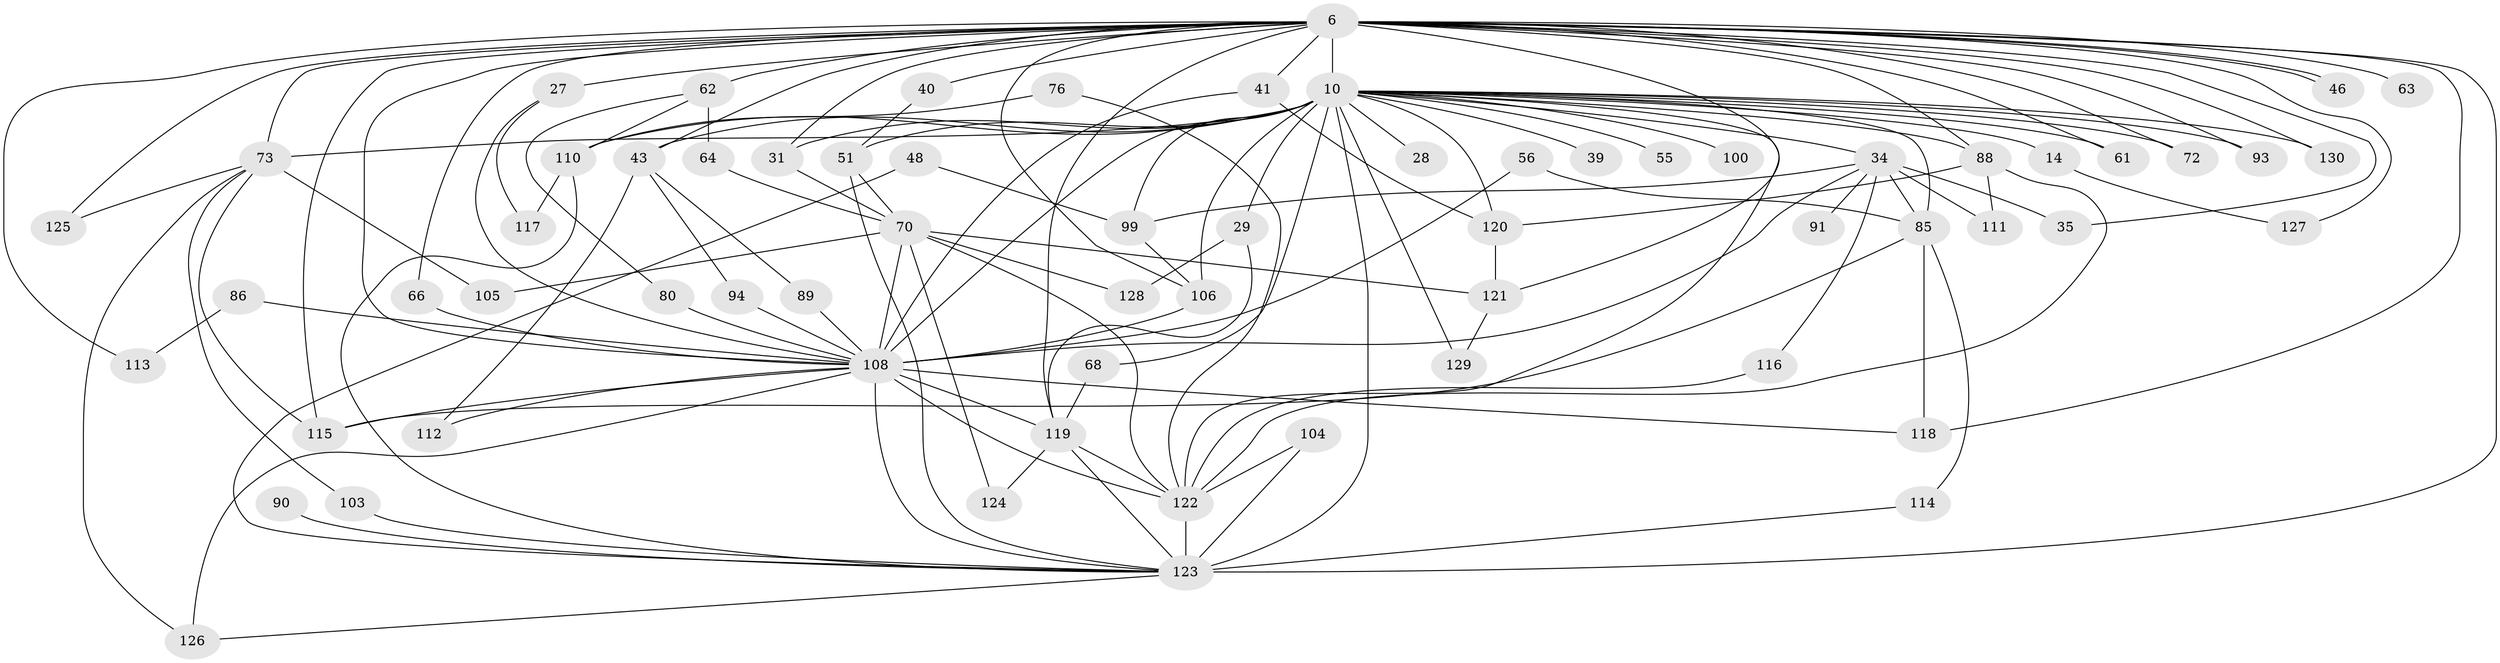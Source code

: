 // original degree distribution, {20: 0.007692307692307693, 25: 0.007692307692307693, 21: 0.007692307692307693, 23: 0.015384615384615385, 16: 0.007692307692307693, 28: 0.007692307692307693, 17: 0.007692307692307693, 24: 0.007692307692307693, 22: 0.007692307692307693, 5: 0.046153846153846156, 4: 0.13076923076923078, 3: 0.17692307692307693, 7: 0.015384615384615385, 6: 0.015384615384615385, 8: 0.023076923076923078, 2: 0.5153846153846153}
// Generated by graph-tools (version 1.1) at 2025/44/03/09/25 04:44:52]
// undirected, 65 vertices, 133 edges
graph export_dot {
graph [start="1"]
  node [color=gray90,style=filled];
  6 [super="+2"];
  10 [super="+1+9"];
  14;
  27 [super="+26"];
  28;
  29;
  31;
  34 [super="+25"];
  35;
  39;
  40;
  41 [super="+32+13"];
  43 [super="+38"];
  46;
  48;
  51 [super="+15"];
  55;
  56;
  61;
  62 [super="+54"];
  63;
  64;
  66;
  68;
  70 [super="+42+44+67"];
  72;
  73 [super="+37+69"];
  76 [super="+57"];
  80;
  85 [super="+78+19"];
  86;
  88 [super="+30+36+58"];
  89;
  90;
  91 [super="+77"];
  93;
  94;
  99 [super="+45+87"];
  100;
  103;
  104;
  105;
  106 [super="+52+75"];
  108 [super="+97"];
  110 [super="+16+74"];
  111;
  112;
  113;
  114;
  115 [super="+53"];
  116;
  117;
  118 [super="+109"];
  119 [super="+95+107"];
  120 [super="+60+98"];
  121 [super="+71"];
  122 [super="+96+18+102"];
  123 [super="+7"];
  124;
  125;
  126 [super="+79"];
  127;
  128;
  129;
  130;
  6 -- 10 [weight=8];
  6 -- 27 [weight=2];
  6 -- 40;
  6 -- 41 [weight=3];
  6 -- 46;
  6 -- 46;
  6 -- 63 [weight=2];
  6 -- 72;
  6 -- 113;
  6 -- 125;
  6 -- 130;
  6 -- 66;
  6 -- 88 [weight=3];
  6 -- 93;
  6 -- 31;
  6 -- 35;
  6 -- 106 [weight=3];
  6 -- 121;
  6 -- 127;
  6 -- 61;
  6 -- 62 [weight=2];
  6 -- 43;
  6 -- 123 [weight=4];
  6 -- 108 [weight=4];
  6 -- 73;
  6 -- 119 [weight=2];
  6 -- 118;
  6 -- 115;
  10 -- 14 [weight=2];
  10 -- 34;
  10 -- 61;
  10 -- 68;
  10 -- 85 [weight=3];
  10 -- 100 [weight=2];
  10 -- 129;
  10 -- 72;
  10 -- 73 [weight=5];
  10 -- 29 [weight=2];
  10 -- 99 [weight=2];
  10 -- 39 [weight=2];
  10 -- 108 [weight=11];
  10 -- 130;
  10 -- 88 [weight=2];
  10 -- 28 [weight=2];
  10 -- 93;
  10 -- 31;
  10 -- 43 [weight=2];
  10 -- 110 [weight=3];
  10 -- 51 [weight=2];
  10 -- 55;
  10 -- 123 [weight=9];
  10 -- 106;
  10 -- 120 [weight=3];
  10 -- 122 [weight=5];
  14 -- 127;
  27 -- 117;
  27 -- 108;
  29 -- 128;
  29 -- 119;
  31 -- 70;
  34 -- 111;
  34 -- 116;
  34 -- 91 [weight=3];
  34 -- 35;
  34 -- 108 [weight=2];
  34 -- 99;
  34 -- 85;
  40 -- 51;
  41 -- 108;
  41 -- 120;
  43 -- 89;
  43 -- 94;
  43 -- 112;
  48 -- 123;
  48 -- 99;
  51 -- 123;
  51 -- 70;
  56 -- 108;
  56 -- 85;
  62 -- 80;
  62 -- 64;
  62 -- 110;
  64 -- 70;
  66 -- 108;
  68 -- 119;
  70 -- 108 [weight=3];
  70 -- 128;
  70 -- 124;
  70 -- 105;
  70 -- 121;
  70 -- 122;
  73 -- 105;
  73 -- 103;
  73 -- 125;
  73 -- 126;
  73 -- 115;
  76 -- 110;
  76 -- 122 [weight=2];
  80 -- 108;
  85 -- 114;
  85 -- 115;
  85 -- 118;
  86 -- 113;
  86 -- 108 [weight=2];
  88 -- 111;
  88 -- 120;
  88 -- 122;
  89 -- 108;
  90 -- 123 [weight=2];
  94 -- 108;
  99 -- 106;
  103 -- 123;
  104 -- 123;
  104 -- 122;
  106 -- 108 [weight=2];
  108 -- 112;
  108 -- 115;
  108 -- 118;
  108 -- 123 [weight=4];
  108 -- 126;
  108 -- 119 [weight=3];
  108 -- 122 [weight=2];
  110 -- 123 [weight=2];
  110 -- 117;
  114 -- 123;
  116 -- 122;
  119 -- 123 [weight=3];
  119 -- 124;
  119 -- 122;
  120 -- 121;
  121 -- 129;
  122 -- 123;
  123 -- 126;
}
